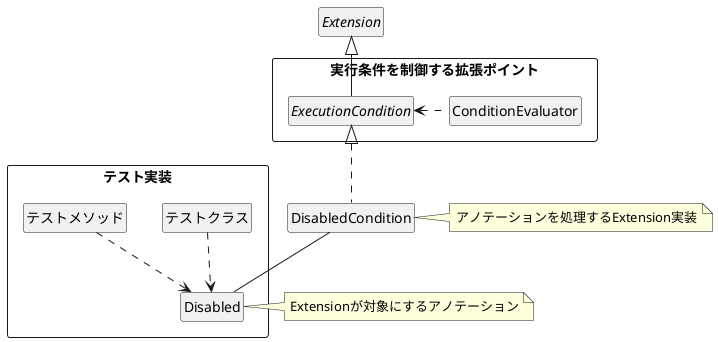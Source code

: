 @startuml

hide empty member
hide circle

interface Extension

package 実行条件を制御する拡張ポイント <<Rectangle>> {
    interface ExecutionCondition
    class ConditionEvaluator
}

Extension <|-- ExecutionCondition
class DisabledCondition
ExecutionCondition <|.. DisabledCondition

package テスト実装 <<Rectangle>> {
class Disabled

class テストクラス
class テストメソッド
テストクラス ..> Disabled
テストメソッド ..> Disabled
}



DisabledCondition -- Disabled

ConditionEvaluator .l.> ExecutionCondition

note right of DisabledCondition : アノテーションを処理するExtension実装
note right of Disabled : Extensionが対象にするアノテーション

@enduml
